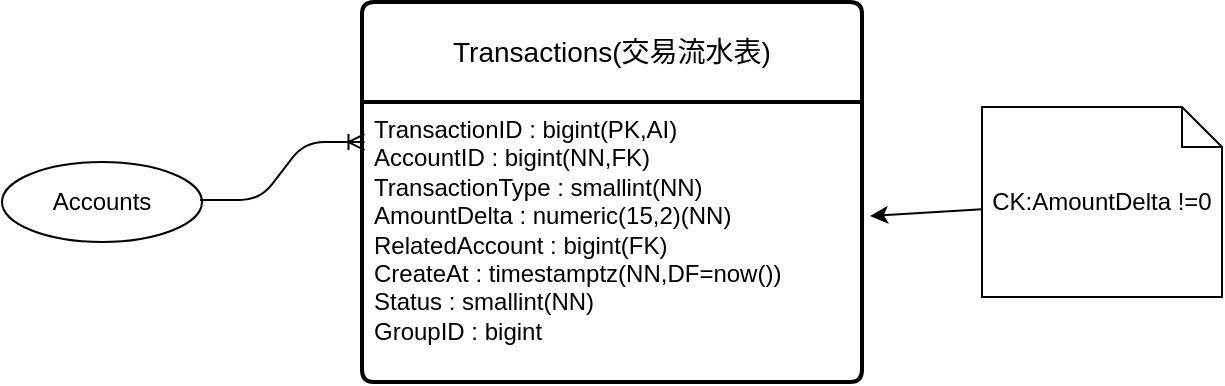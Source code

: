 <mxfile>
    <diagram id="2xPejihdJqv1lGoeEYJX" name="第 1 页">
        <mxGraphModel dx="630" dy="787" grid="1" gridSize="10" guides="1" tooltips="1" connect="1" arrows="1" fold="1" page="1" pageScale="1" pageWidth="827" pageHeight="1169" math="0" shadow="0">
            <root>
                <mxCell id="0"/>
                <mxCell id="1" parent="0"/>
                <mxCell id="15" value="Transactions(交易流水表)" style="swimlane;childLayout=stackLayout;horizontal=1;startSize=50;horizontalStack=0;rounded=1;fontSize=14;fontStyle=0;strokeWidth=2;resizeParent=0;resizeLast=1;shadow=0;dashed=0;align=center;arcSize=4;whiteSpace=wrap;html=1;" vertex="1" parent="1">
                    <mxGeometry x="230" y="550" width="250" height="190" as="geometry"/>
                </mxCell>
                <mxCell id="16" value="TransactionID : bigint(PK,AI)&lt;br&gt;AccountID : bigint(NN,FK)&lt;div&gt;&lt;div&gt;TransactionType : smallint(NN)&lt;/div&gt;&lt;div&gt;AmountDelta : numeric(15,2)(NN)&lt;/div&gt;&lt;div&gt;RelatedAccount : bigint(FK)&lt;/div&gt;&lt;div&gt;CreateAt : timestamptz(NN,DF=now())&lt;/div&gt;&lt;div&gt;Status : smallint(NN)&lt;/div&gt;&lt;/div&gt;&lt;div&gt;GroupID : bigint&lt;/div&gt;" style="align=left;strokeColor=none;fillColor=none;spacingLeft=4;fontSize=12;verticalAlign=top;resizable=0;rotatable=0;part=1;html=1;" vertex="1" parent="15">
                    <mxGeometry y="50" width="250" height="140" as="geometry"/>
                </mxCell>
                <mxCell id="22" style="edgeStyle=none;html=1;entryX=0.5;entryY=1;entryDx=0;entryDy=0;" edge="1" parent="1" source="21">
                    <mxGeometry relative="1" as="geometry">
                        <mxPoint x="605" y="690" as="targetPoint"/>
                    </mxGeometry>
                </mxCell>
                <mxCell id="23" value="Accounts" style="ellipse;whiteSpace=wrap;html=1;align=center;" vertex="1" parent="1">
                    <mxGeometry x="50" y="630" width="100" height="40" as="geometry"/>
                </mxCell>
                <mxCell id="24" value="" style="edgeStyle=entityRelationEdgeStyle;fontSize=12;html=1;endArrow=ERoneToMany;entryX=0.005;entryY=0.143;entryDx=0;entryDy=0;entryPerimeter=0;" edge="1" parent="1" target="16">
                    <mxGeometry width="100" height="100" relative="1" as="geometry">
                        <mxPoint x="149" y="649" as="sourcePoint"/>
                        <mxPoint x="260" y="540" as="targetPoint"/>
                    </mxGeometry>
                </mxCell>
                <mxCell id="25" value="CK:AmountDelta !=0" style="shape=note;size=20;whiteSpace=wrap;html=1;" vertex="1" parent="1">
                    <mxGeometry x="540" y="602.5" width="120" height="95" as="geometry"/>
                </mxCell>
                <mxCell id="26" style="edgeStyle=none;html=1;entryX=1.016;entryY=0.407;entryDx=0;entryDy=0;entryPerimeter=0;" edge="1" parent="1" source="25" target="16">
                    <mxGeometry relative="1" as="geometry"/>
                </mxCell>
            </root>
        </mxGraphModel>
    </diagram>
</mxfile>
